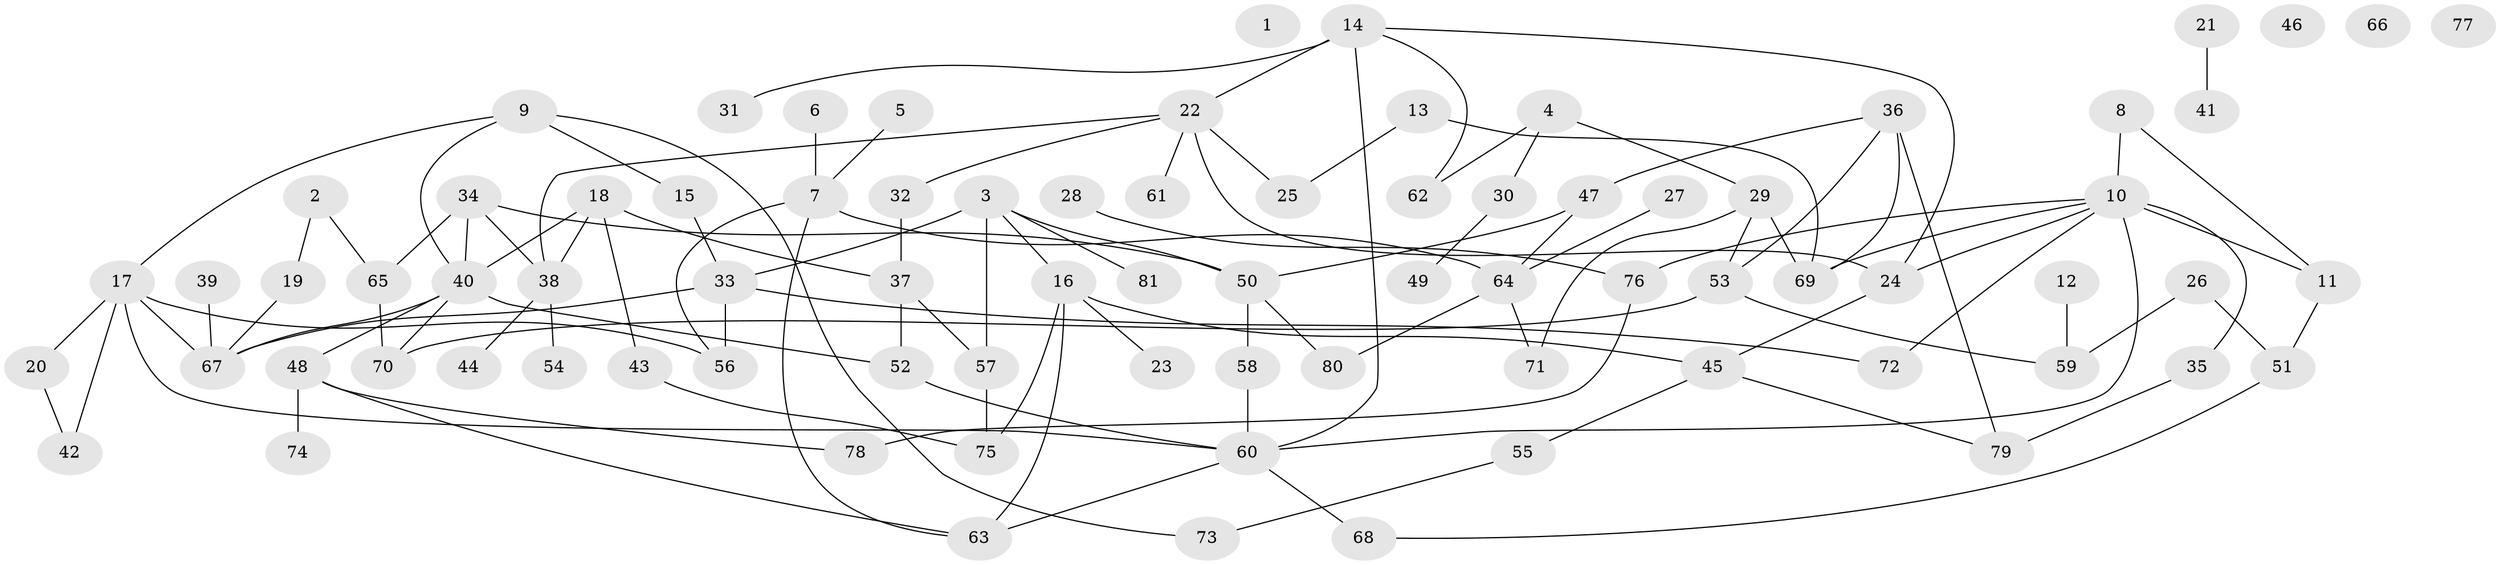 // Generated by graph-tools (version 1.1) at 2025/40/03/09/25 04:40:19]
// undirected, 81 vertices, 113 edges
graph export_dot {
graph [start="1"]
  node [color=gray90,style=filled];
  1;
  2;
  3;
  4;
  5;
  6;
  7;
  8;
  9;
  10;
  11;
  12;
  13;
  14;
  15;
  16;
  17;
  18;
  19;
  20;
  21;
  22;
  23;
  24;
  25;
  26;
  27;
  28;
  29;
  30;
  31;
  32;
  33;
  34;
  35;
  36;
  37;
  38;
  39;
  40;
  41;
  42;
  43;
  44;
  45;
  46;
  47;
  48;
  49;
  50;
  51;
  52;
  53;
  54;
  55;
  56;
  57;
  58;
  59;
  60;
  61;
  62;
  63;
  64;
  65;
  66;
  67;
  68;
  69;
  70;
  71;
  72;
  73;
  74;
  75;
  76;
  77;
  78;
  79;
  80;
  81;
  2 -- 19;
  2 -- 65;
  3 -- 16;
  3 -- 33;
  3 -- 50;
  3 -- 57;
  3 -- 81;
  4 -- 29;
  4 -- 30;
  4 -- 62;
  5 -- 7;
  6 -- 7;
  7 -- 56;
  7 -- 63;
  7 -- 64;
  8 -- 10;
  8 -- 11;
  9 -- 15;
  9 -- 17;
  9 -- 40;
  9 -- 73;
  10 -- 11;
  10 -- 24;
  10 -- 35;
  10 -- 60;
  10 -- 69;
  10 -- 72;
  10 -- 76;
  11 -- 51;
  12 -- 59;
  13 -- 25;
  13 -- 69;
  14 -- 22;
  14 -- 24;
  14 -- 31;
  14 -- 60;
  14 -- 62;
  15 -- 33;
  16 -- 23;
  16 -- 45;
  16 -- 63;
  16 -- 75;
  17 -- 20;
  17 -- 42;
  17 -- 56;
  17 -- 60;
  17 -- 67;
  18 -- 37;
  18 -- 38;
  18 -- 40;
  18 -- 43;
  19 -- 67;
  20 -- 42;
  21 -- 41;
  22 -- 24;
  22 -- 25;
  22 -- 32;
  22 -- 38;
  22 -- 61;
  24 -- 45;
  26 -- 51;
  26 -- 59;
  27 -- 64;
  28 -- 76;
  29 -- 53;
  29 -- 69;
  29 -- 71;
  30 -- 49;
  32 -- 37;
  33 -- 56;
  33 -- 67;
  33 -- 72;
  34 -- 38;
  34 -- 40;
  34 -- 50;
  34 -- 65;
  35 -- 79;
  36 -- 47;
  36 -- 53;
  36 -- 69;
  36 -- 79;
  37 -- 52;
  37 -- 57;
  38 -- 44;
  38 -- 54;
  39 -- 67;
  40 -- 48;
  40 -- 52;
  40 -- 67;
  40 -- 70;
  43 -- 75;
  45 -- 55;
  45 -- 79;
  47 -- 50;
  47 -- 64;
  48 -- 63;
  48 -- 74;
  48 -- 78;
  50 -- 58;
  50 -- 80;
  51 -- 68;
  52 -- 60;
  53 -- 59;
  53 -- 70;
  55 -- 73;
  57 -- 75;
  58 -- 60;
  60 -- 63;
  60 -- 68;
  64 -- 71;
  64 -- 80;
  65 -- 70;
  76 -- 78;
}
